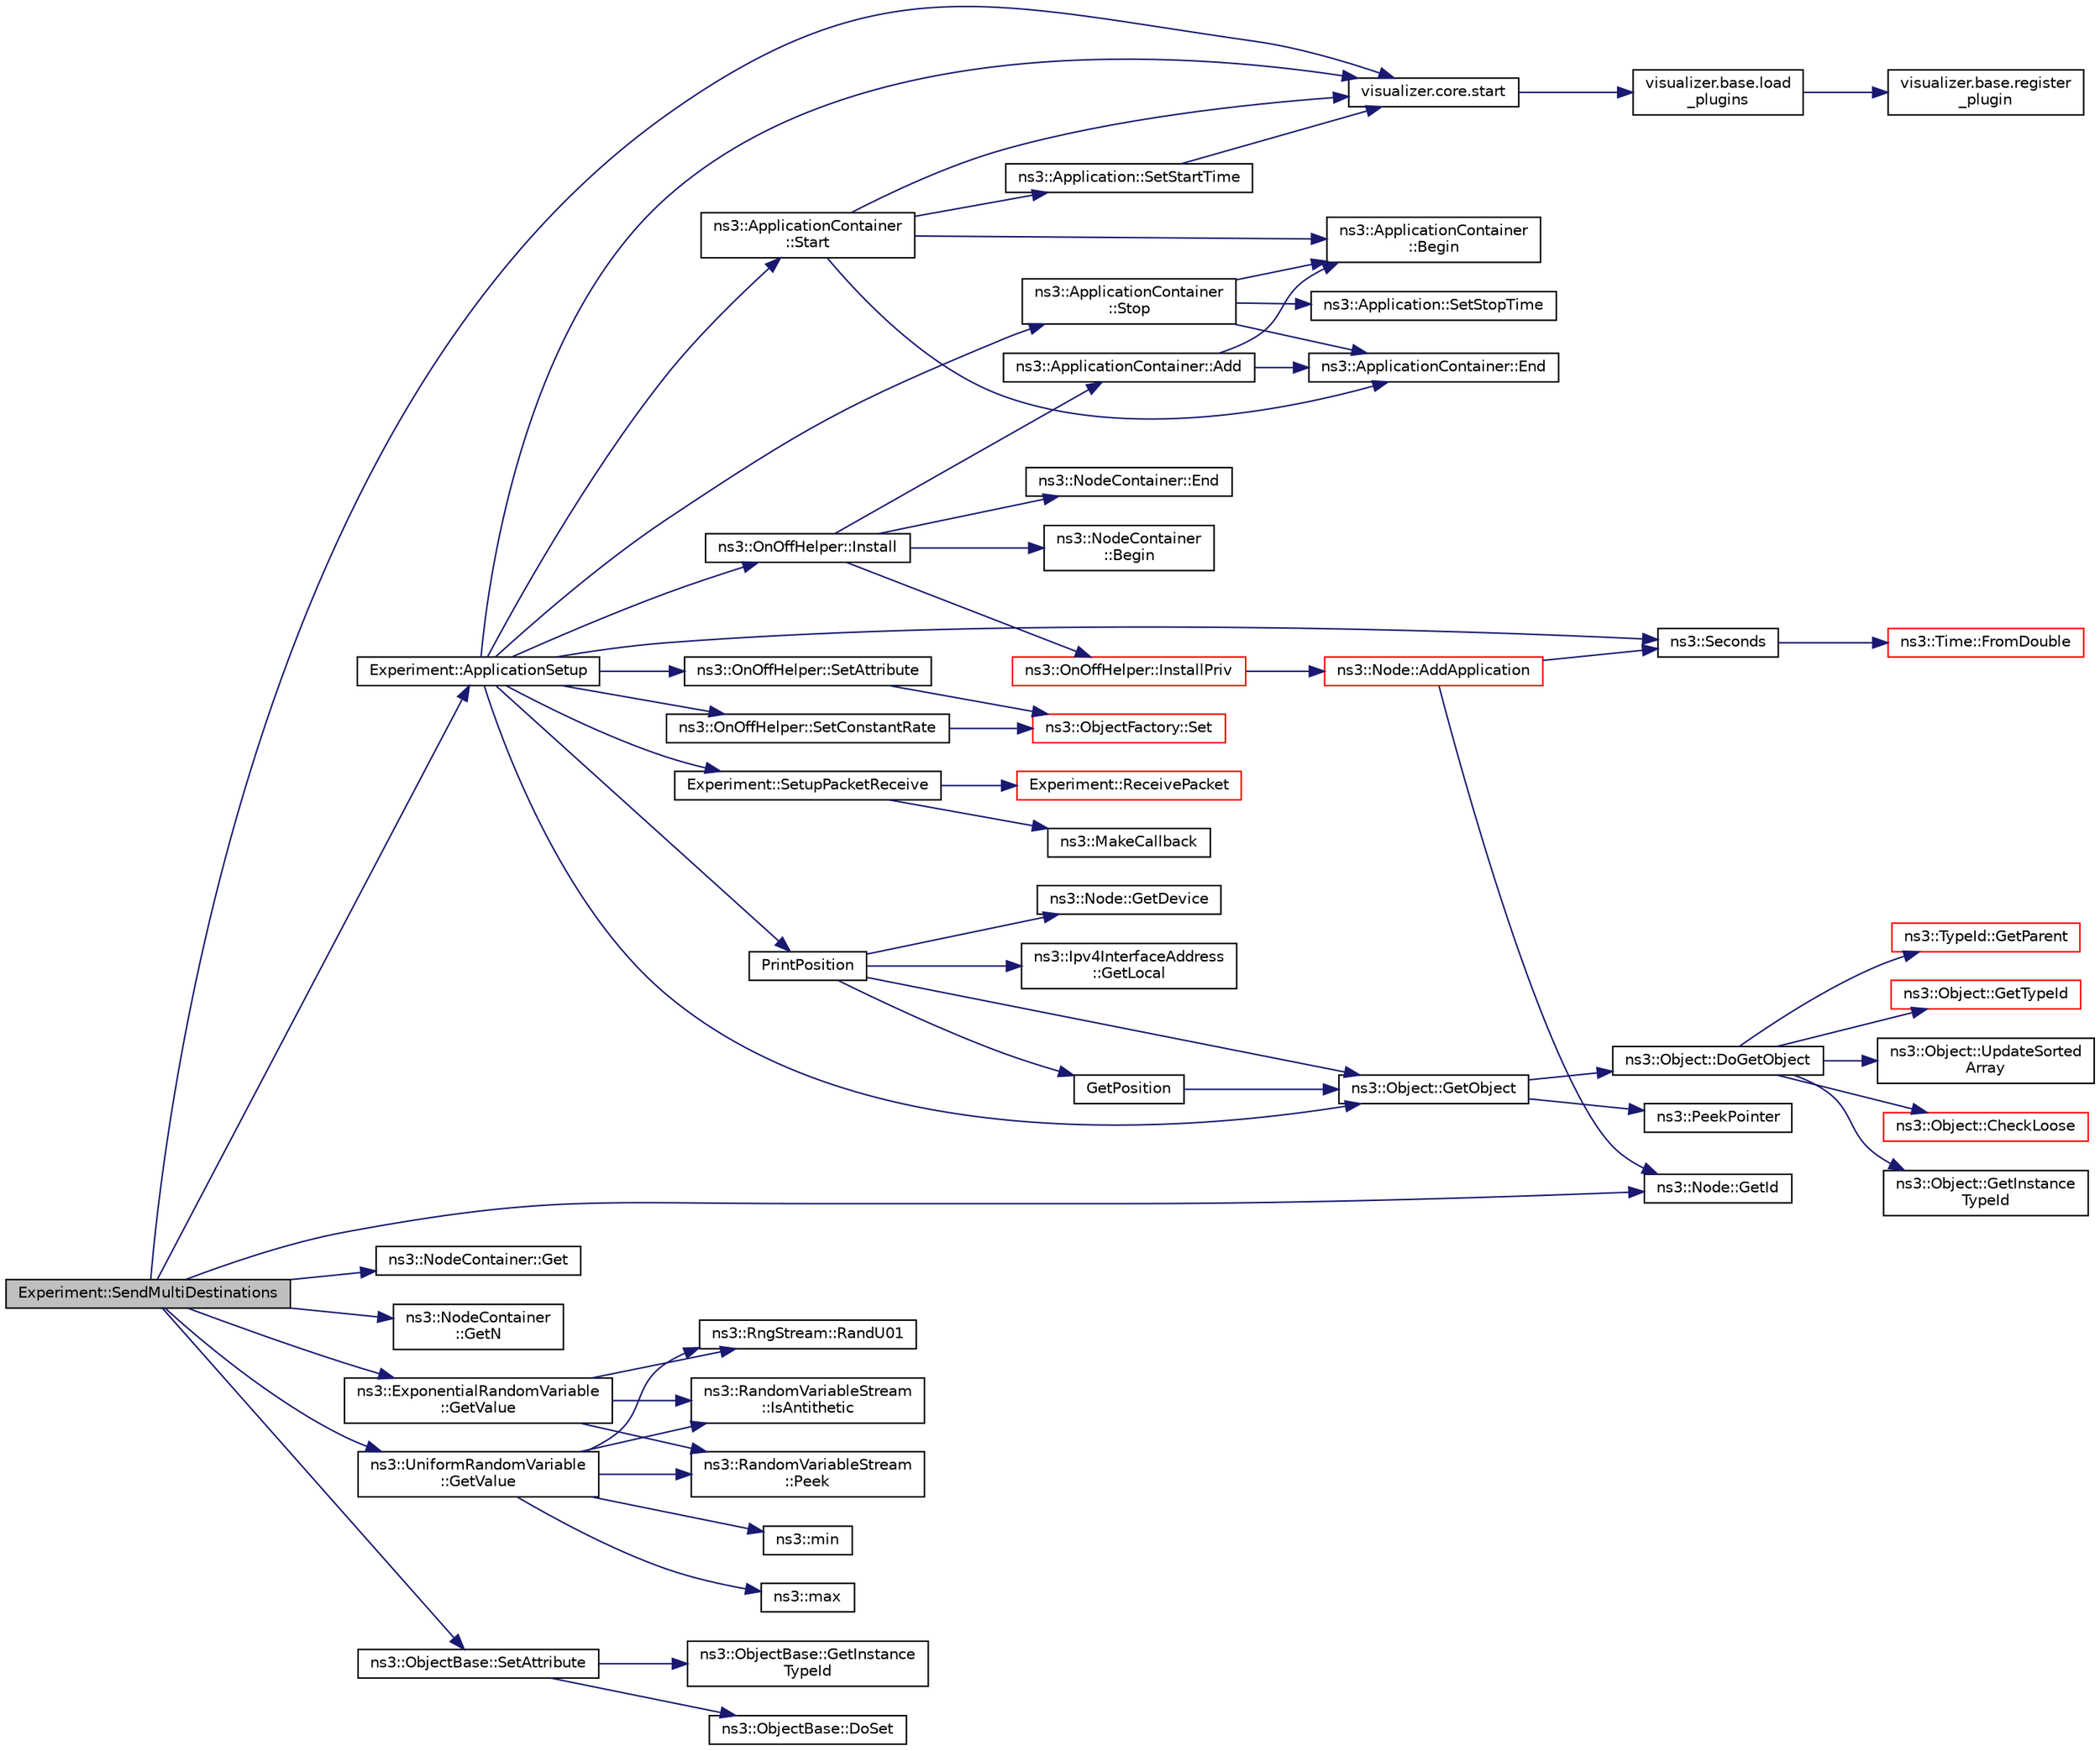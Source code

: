 digraph "Experiment::SendMultiDestinations"
{
 // LATEX_PDF_SIZE
  edge [fontname="Helvetica",fontsize="10",labelfontname="Helvetica",labelfontsize="10"];
  node [fontname="Helvetica",fontsize="10",shape=record];
  rankdir="LR";
  Node1 [label="Experiment::SendMultiDestinations",height=0.2,width=0.4,color="black", fillcolor="grey75", style="filled", fontcolor="black",tooltip="A sender node will set up a flow to each of the its neighbors in its quadrant randomly."];
  Node1 -> Node2 [color="midnightblue",fontsize="10",style="solid",fontname="Helvetica"];
  Node2 [label="Experiment::ApplicationSetup",height=0.2,width=0.4,color="black", fillcolor="white", style="filled",URL="$class_experiment.html#a0c145155d22ceb28f2296a4450c656d5",tooltip=" "];
  Node2 -> Node3 [color="midnightblue",fontsize="10",style="solid",fontname="Helvetica"];
  Node3 [label="ns3::Object::GetObject",height=0.2,width=0.4,color="black", fillcolor="white", style="filled",URL="$classns3_1_1_object.html#ad21f5401ff705cd29c37f931ea3afc18",tooltip="Get a pointer to the requested aggregated Object."];
  Node3 -> Node4 [color="midnightblue",fontsize="10",style="solid",fontname="Helvetica"];
  Node4 [label="ns3::Object::DoGetObject",height=0.2,width=0.4,color="black", fillcolor="white", style="filled",URL="$classns3_1_1_object.html#a7c009975f7c0994cb47a69f713745e0a",tooltip="Find an Object of TypeId tid in the aggregates of this Object."];
  Node4 -> Node5 [color="midnightblue",fontsize="10",style="solid",fontname="Helvetica"];
  Node5 [label="ns3::Object::CheckLoose",height=0.2,width=0.4,color="red", fillcolor="white", style="filled",URL="$classns3_1_1_object.html#a33b1d1c52665f27a2fd4857aef5618f2",tooltip="Check if any aggregated Objects have non-zero reference counts."];
  Node4 -> Node7 [color="midnightblue",fontsize="10",style="solid",fontname="Helvetica"];
  Node7 [label="ns3::Object::GetInstance\lTypeId",height=0.2,width=0.4,color="black", fillcolor="white", style="filled",URL="$classns3_1_1_object.html#a9a0bc0211cfab9842e1046b5c5810e5a",tooltip="Get the most derived TypeId for this Object."];
  Node4 -> Node8 [color="midnightblue",fontsize="10",style="solid",fontname="Helvetica"];
  Node8 [label="ns3::TypeId::GetParent",height=0.2,width=0.4,color="red", fillcolor="white", style="filled",URL="$classns3_1_1_type_id.html#ab84f81aee52154af39a8668b59c89d63",tooltip="Get the parent of this TypeId."];
  Node4 -> Node13 [color="midnightblue",fontsize="10",style="solid",fontname="Helvetica"];
  Node13 [label="ns3::Object::GetTypeId",height=0.2,width=0.4,color="red", fillcolor="white", style="filled",URL="$classns3_1_1_object.html#a1d040243983ab74ec923bde26d7cb7e7",tooltip="Register this type."];
  Node4 -> Node17 [color="midnightblue",fontsize="10",style="solid",fontname="Helvetica"];
  Node17 [label="ns3::Object::UpdateSorted\lArray",height=0.2,width=0.4,color="black", fillcolor="white", style="filled",URL="$classns3_1_1_object.html#ade62655b9680ca5ebf5af7e0fda7a21f",tooltip="Keep the list of aggregates in most-recently-used order."];
  Node3 -> Node18 [color="midnightblue",fontsize="10",style="solid",fontname="Helvetica"];
  Node18 [label="ns3::PeekPointer",height=0.2,width=0.4,color="black", fillcolor="white", style="filled",URL="$namespacens3.html#af2a7557fe9afdd98d8f6f8f6e412cf5a",tooltip=" "];
  Node2 -> Node19 [color="midnightblue",fontsize="10",style="solid",fontname="Helvetica"];
  Node19 [label="ns3::OnOffHelper::Install",height=0.2,width=0.4,color="black", fillcolor="white", style="filled",URL="$classns3_1_1_on_off_helper.html#a87cc5963ff591c4ba397ba4439ea39d7",tooltip="Install an ns3::OnOffApplication on each node of the input container configured with all the attribut..."];
  Node19 -> Node20 [color="midnightblue",fontsize="10",style="solid",fontname="Helvetica"];
  Node20 [label="ns3::ApplicationContainer::Add",height=0.2,width=0.4,color="black", fillcolor="white", style="filled",URL="$classns3_1_1_application_container.html#ad09ab1a1ad5849d518d5f4c262e38152",tooltip="Append the contents of another ApplicationContainer to the end of this container."];
  Node20 -> Node21 [color="midnightblue",fontsize="10",style="solid",fontname="Helvetica"];
  Node21 [label="ns3::ApplicationContainer\l::Begin",height=0.2,width=0.4,color="black", fillcolor="white", style="filled",URL="$classns3_1_1_application_container.html#a52964e0173d98e9d9dd9e8c4fc4f5ff7",tooltip="Get an iterator which refers to the first Application in the container."];
  Node20 -> Node22 [color="midnightblue",fontsize="10",style="solid",fontname="Helvetica"];
  Node22 [label="ns3::ApplicationContainer::End",height=0.2,width=0.4,color="black", fillcolor="white", style="filled",URL="$classns3_1_1_application_container.html#a9f1d05b1b8993ef668438ed5eadd7354",tooltip="Get an iterator which indicates past-the-last Application in the container."];
  Node19 -> Node23 [color="midnightblue",fontsize="10",style="solid",fontname="Helvetica"];
  Node23 [label="ns3::NodeContainer\l::Begin",height=0.2,width=0.4,color="black", fillcolor="white", style="filled",URL="$classns3_1_1_node_container.html#a2bfe1f50688c96e0888b1907e1e2f324",tooltip="Get an iterator which refers to the first Node in the container."];
  Node19 -> Node24 [color="midnightblue",fontsize="10",style="solid",fontname="Helvetica"];
  Node24 [label="ns3::NodeContainer::End",height=0.2,width=0.4,color="black", fillcolor="white", style="filled",URL="$classns3_1_1_node_container.html#a4904853b5d3e86f622a2ef8b4e959e08",tooltip="Get an iterator which indicates past-the-last Node in the container."];
  Node19 -> Node25 [color="midnightblue",fontsize="10",style="solid",fontname="Helvetica"];
  Node25 [label="ns3::OnOffHelper::InstallPriv",height=0.2,width=0.4,color="red", fillcolor="white", style="filled",URL="$classns3_1_1_on_off_helper.html#ac06b1d705c5024e022b4fd48025db25f",tooltip="Install an ns3::OnOffApplication on the node configured with all the attributes set with SetAttribute..."];
  Node25 -> Node26 [color="midnightblue",fontsize="10",style="solid",fontname="Helvetica"];
  Node26 [label="ns3::Node::AddApplication",height=0.2,width=0.4,color="red", fillcolor="white", style="filled",URL="$classns3_1_1_node.html#ab98b4fdc4aadc86366b80e8a79a53f47",tooltip="Associate an Application to this Node."];
  Node26 -> Node27 [color="midnightblue",fontsize="10",style="solid",fontname="Helvetica"];
  Node27 [label="ns3::Node::GetId",height=0.2,width=0.4,color="black", fillcolor="white", style="filled",URL="$classns3_1_1_node.html#a2ed8663077afcb8db519296b0ada6355",tooltip=" "];
  Node26 -> Node33 [color="midnightblue",fontsize="10",style="solid",fontname="Helvetica"];
  Node33 [label="ns3::Seconds",height=0.2,width=0.4,color="black", fillcolor="white", style="filled",URL="$group__timecivil.html#ga33c34b816f8ff6628e33d5c8e9713b9e",tooltip="Construct a Time in the indicated unit."];
  Node33 -> Node34 [color="midnightblue",fontsize="10",style="solid",fontname="Helvetica"];
  Node34 [label="ns3::Time::FromDouble",height=0.2,width=0.4,color="red", fillcolor="white", style="filled",URL="$classns3_1_1_time.html#a60e845f4a74e62495b86356afe604cb4",tooltip="Create a Time equal to value in unit unit."];
  Node2 -> Node61 [color="midnightblue",fontsize="10",style="solid",fontname="Helvetica"];
  Node61 [label="PrintPosition",height=0.2,width=0.4,color="black", fillcolor="white", style="filled",URL="$wifi-multirate_8cc.html#aa7d3a9a8f29ceaeda26f6da002586f72",tooltip=" "];
  Node61 -> Node62 [color="midnightblue",fontsize="10",style="solid",fontname="Helvetica"];
  Node62 [label="ns3::Node::GetDevice",height=0.2,width=0.4,color="black", fillcolor="white", style="filled",URL="$classns3_1_1_node.html#ad5e10d46d12a255573c53d5db0fc043b",tooltip="Retrieve the index-th NetDevice associated to this node."];
  Node61 -> Node63 [color="midnightblue",fontsize="10",style="solid",fontname="Helvetica"];
  Node63 [label="ns3::Ipv4InterfaceAddress\l::GetLocal",height=0.2,width=0.4,color="black", fillcolor="white", style="filled",URL="$classns3_1_1_ipv4_interface_address.html#a6d04c0c9e2a4ab8a9d73c5edf7a93072",tooltip="Get the local address."];
  Node61 -> Node3 [color="midnightblue",fontsize="10",style="solid",fontname="Helvetica"];
  Node61 -> Node64 [color="midnightblue",fontsize="10",style="solid",fontname="Helvetica"];
  Node64 [label="GetPosition",height=0.2,width=0.4,color="black", fillcolor="white", style="filled",URL="$wifi-multirate_8cc.html#acebf763e1a0478cec225f9547941ae54",tooltip=" "];
  Node64 -> Node3 [color="midnightblue",fontsize="10",style="solid",fontname="Helvetica"];
  Node2 -> Node33 [color="midnightblue",fontsize="10",style="solid",fontname="Helvetica"];
  Node2 -> Node65 [color="midnightblue",fontsize="10",style="solid",fontname="Helvetica"];
  Node65 [label="ns3::OnOffHelper::SetAttribute",height=0.2,width=0.4,color="black", fillcolor="white", style="filled",URL="$classns3_1_1_on_off_helper.html#a9f29b8db5fd9afa3075a74f48d30d914",tooltip="Helper function used to set the underlying application attributes."];
  Node65 -> Node66 [color="midnightblue",fontsize="10",style="solid",fontname="Helvetica"];
  Node66 [label="ns3::ObjectFactory::Set",height=0.2,width=0.4,color="red", fillcolor="white", style="filled",URL="$classns3_1_1_object_factory.html#a3c9d5ed564f08ab4427e113bcc48e1d4",tooltip="Set an attribute to be set during construction."];
  Node2 -> Node72 [color="midnightblue",fontsize="10",style="solid",fontname="Helvetica"];
  Node72 [label="ns3::OnOffHelper::SetConstantRate",height=0.2,width=0.4,color="black", fillcolor="white", style="filled",URL="$classns3_1_1_on_off_helper.html#a73526acef24a4559fb50db9f7c1c10ef",tooltip="Helper function to set a constant rate source."];
  Node72 -> Node66 [color="midnightblue",fontsize="10",style="solid",fontname="Helvetica"];
  Node2 -> Node73 [color="midnightblue",fontsize="10",style="solid",fontname="Helvetica"];
  Node73 [label="Experiment::SetupPacketReceive",height=0.2,width=0.4,color="black", fillcolor="white", style="filled",URL="$class_experiment.html#abc4b8e64b2cd17cd723a88df3d6434ce",tooltip=" "];
  Node73 -> Node74 [color="midnightblue",fontsize="10",style="solid",fontname="Helvetica"];
  Node74 [label="ns3::MakeCallback",height=0.2,width=0.4,color="black", fillcolor="white", style="filled",URL="$namespacens3.html#af1dde3c04374147fca0cfe3b0766d664",tooltip="Build Callbacks for class method members which take varying numbers of arguments and potentially retu..."];
  Node73 -> Node75 [color="midnightblue",fontsize="10",style="solid",fontname="Helvetica"];
  Node75 [label="Experiment::ReceivePacket",height=0.2,width=0.4,color="red", fillcolor="white", style="filled",URL="$class_experiment.html#a71b89b6aeef271abd148ac8c9dc246d4",tooltip=" "];
  Node2 -> Node79 [color="midnightblue",fontsize="10",style="solid",fontname="Helvetica"];
  Node79 [label="visualizer.core.start",height=0.2,width=0.4,color="black", fillcolor="white", style="filled",URL="$namespacevisualizer_1_1core.html#a2a35e5d8a34af358b508dac8635754e0",tooltip=" "];
  Node79 -> Node80 [color="midnightblue",fontsize="10",style="solid",fontname="Helvetica"];
  Node80 [label="visualizer.base.load\l_plugins",height=0.2,width=0.4,color="black", fillcolor="white", style="filled",URL="$namespacevisualizer_1_1base.html#ad171497a5ff1afe0a73bedaebf35448f",tooltip=" "];
  Node80 -> Node81 [color="midnightblue",fontsize="10",style="solid",fontname="Helvetica"];
  Node81 [label="visualizer.base.register\l_plugin",height=0.2,width=0.4,color="black", fillcolor="white", style="filled",URL="$namespacevisualizer_1_1base.html#a6b0ffcff1e17ec4027496f50177e5b9e",tooltip=" "];
  Node2 -> Node82 [color="midnightblue",fontsize="10",style="solid",fontname="Helvetica"];
  Node82 [label="ns3::ApplicationContainer\l::Start",height=0.2,width=0.4,color="black", fillcolor="white", style="filled",URL="$classns3_1_1_application_container.html#a8eff87926507020bbe3e1390358a54a7",tooltip="Arrange for all of the Applications in this container to Start() at the Time given as a parameter."];
  Node82 -> Node21 [color="midnightblue",fontsize="10",style="solid",fontname="Helvetica"];
  Node82 -> Node22 [color="midnightblue",fontsize="10",style="solid",fontname="Helvetica"];
  Node82 -> Node83 [color="midnightblue",fontsize="10",style="solid",fontname="Helvetica"];
  Node83 [label="ns3::Application::SetStartTime",height=0.2,width=0.4,color="black", fillcolor="white", style="filled",URL="$classns3_1_1_application.html#a8360a49748e30c52ffdcc7a305c3cd48",tooltip="Specify application start time."];
  Node83 -> Node79 [color="midnightblue",fontsize="10",style="solid",fontname="Helvetica"];
  Node82 -> Node79 [color="midnightblue",fontsize="10",style="solid",fontname="Helvetica"];
  Node2 -> Node84 [color="midnightblue",fontsize="10",style="solid",fontname="Helvetica"];
  Node84 [label="ns3::ApplicationContainer\l::Stop",height=0.2,width=0.4,color="black", fillcolor="white", style="filled",URL="$classns3_1_1_application_container.html#adfc52f9aa4020c8714679b00bbb9ddb3",tooltip="Arrange for all of the Applications in this container to Stop() at the Time given as a parameter."];
  Node84 -> Node21 [color="midnightblue",fontsize="10",style="solid",fontname="Helvetica"];
  Node84 -> Node22 [color="midnightblue",fontsize="10",style="solid",fontname="Helvetica"];
  Node84 -> Node85 [color="midnightblue",fontsize="10",style="solid",fontname="Helvetica"];
  Node85 [label="ns3::Application::SetStopTime",height=0.2,width=0.4,color="black", fillcolor="white", style="filled",URL="$classns3_1_1_application.html#a732c1fdadf0be176c753a2ce6e27dff9",tooltip="Specify application stop time."];
  Node1 -> Node86 [color="midnightblue",fontsize="10",style="solid",fontname="Helvetica"];
  Node86 [label="ns3::NodeContainer::Get",height=0.2,width=0.4,color="black", fillcolor="white", style="filled",URL="$classns3_1_1_node_container.html#aff885e5a6b02ca4a27f5725de647d96e",tooltip="Get the Ptr<Node> stored in this container at a given index."];
  Node1 -> Node27 [color="midnightblue",fontsize="10",style="solid",fontname="Helvetica"];
  Node1 -> Node87 [color="midnightblue",fontsize="10",style="solid",fontname="Helvetica"];
  Node87 [label="ns3::NodeContainer\l::GetN",height=0.2,width=0.4,color="black", fillcolor="white", style="filled",URL="$classns3_1_1_node_container.html#a35aed8b8abb7b7988b086f66d15cdda9",tooltip="Get the number of Ptr<Node> stored in this container."];
  Node1 -> Node88 [color="midnightblue",fontsize="10",style="solid",fontname="Helvetica"];
  Node88 [label="ns3::ExponentialRandomVariable\l::GetValue",height=0.2,width=0.4,color="black", fillcolor="white", style="filled",URL="$classns3_1_1_exponential_random_variable.html#a5d7a50466c0b0f036ec0fc1aa478f2c3",tooltip="Get the next random value, as a double from the exponential distribution with the specified mean and ..."];
  Node88 -> Node89 [color="midnightblue",fontsize="10",style="solid",fontname="Helvetica"];
  Node89 [label="ns3::RandomVariableStream\l::IsAntithetic",height=0.2,width=0.4,color="black", fillcolor="white", style="filled",URL="$classns3_1_1_random_variable_stream.html#ae8f50692f36f1403a22d0cbb9c488db2",tooltip="Check if antithetic values will be generated."];
  Node88 -> Node90 [color="midnightblue",fontsize="10",style="solid",fontname="Helvetica"];
  Node90 [label="ns3::RandomVariableStream\l::Peek",height=0.2,width=0.4,color="black", fillcolor="white", style="filled",URL="$classns3_1_1_random_variable_stream.html#a72b37a5c0a574a51df77d378d9101936",tooltip="Get the pointer to the underlying RngStream."];
  Node88 -> Node91 [color="midnightblue",fontsize="10",style="solid",fontname="Helvetica"];
  Node91 [label="ns3::RngStream::RandU01",height=0.2,width=0.4,color="black", fillcolor="white", style="filled",URL="$classns3_1_1_rng_stream.html#a46be36426b8bc712e9de468b63558c22",tooltip="Generate the next random number for this stream."];
  Node1 -> Node92 [color="midnightblue",fontsize="10",style="solid",fontname="Helvetica"];
  Node92 [label="ns3::UniformRandomVariable\l::GetValue",height=0.2,width=0.4,color="black", fillcolor="white", style="filled",URL="$classns3_1_1_uniform_random_variable.html#a03822d8c86ac51e9aa83bbc73041386b",tooltip="Get the next random value, as a double in the specified range ."];
  Node92 -> Node89 [color="midnightblue",fontsize="10",style="solid",fontname="Helvetica"];
  Node92 -> Node93 [color="midnightblue",fontsize="10",style="solid",fontname="Helvetica"];
  Node93 [label="ns3::max",height=0.2,width=0.4,color="black", fillcolor="white", style="filled",URL="$namespacens3.html#a548291fa9e4e7d6a57814dfcbbebce9b",tooltip=" "];
  Node92 -> Node94 [color="midnightblue",fontsize="10",style="solid",fontname="Helvetica"];
  Node94 [label="ns3::min",height=0.2,width=0.4,color="black", fillcolor="white", style="filled",URL="$namespacens3.html#a66840605409c3caeff0d2a728b68dc6d",tooltip=" "];
  Node92 -> Node90 [color="midnightblue",fontsize="10",style="solid",fontname="Helvetica"];
  Node92 -> Node91 [color="midnightblue",fontsize="10",style="solid",fontname="Helvetica"];
  Node1 -> Node95 [color="midnightblue",fontsize="10",style="solid",fontname="Helvetica"];
  Node95 [label="ns3::ObjectBase::SetAttribute",height=0.2,width=0.4,color="black", fillcolor="white", style="filled",URL="$classns3_1_1_object_base.html#ac60245d3ea4123bbc9b1d391f1f6592f",tooltip="Set a single attribute, raising fatal errors if unsuccessful."];
  Node95 -> Node43 [color="midnightblue",fontsize="10",style="solid",fontname="Helvetica"];
  Node43 [label="ns3::ObjectBase::DoSet",height=0.2,width=0.4,color="black", fillcolor="white", style="filled",URL="$classns3_1_1_object_base.html#afe5f2f7b2fabc99aa33f9bb434e3b695",tooltip="Attempt to set the value referenced by the accessor spec to a valid value according to the checker,..."];
  Node95 -> Node51 [color="midnightblue",fontsize="10",style="solid",fontname="Helvetica"];
  Node51 [label="ns3::ObjectBase::GetInstance\lTypeId",height=0.2,width=0.4,color="black", fillcolor="white", style="filled",URL="$classns3_1_1_object_base.html#abe5b43a6f5b99a92a4c3122db31f06fb",tooltip="Get the most derived TypeId for this Object."];
  Node1 -> Node79 [color="midnightblue",fontsize="10",style="solid",fontname="Helvetica"];
}

